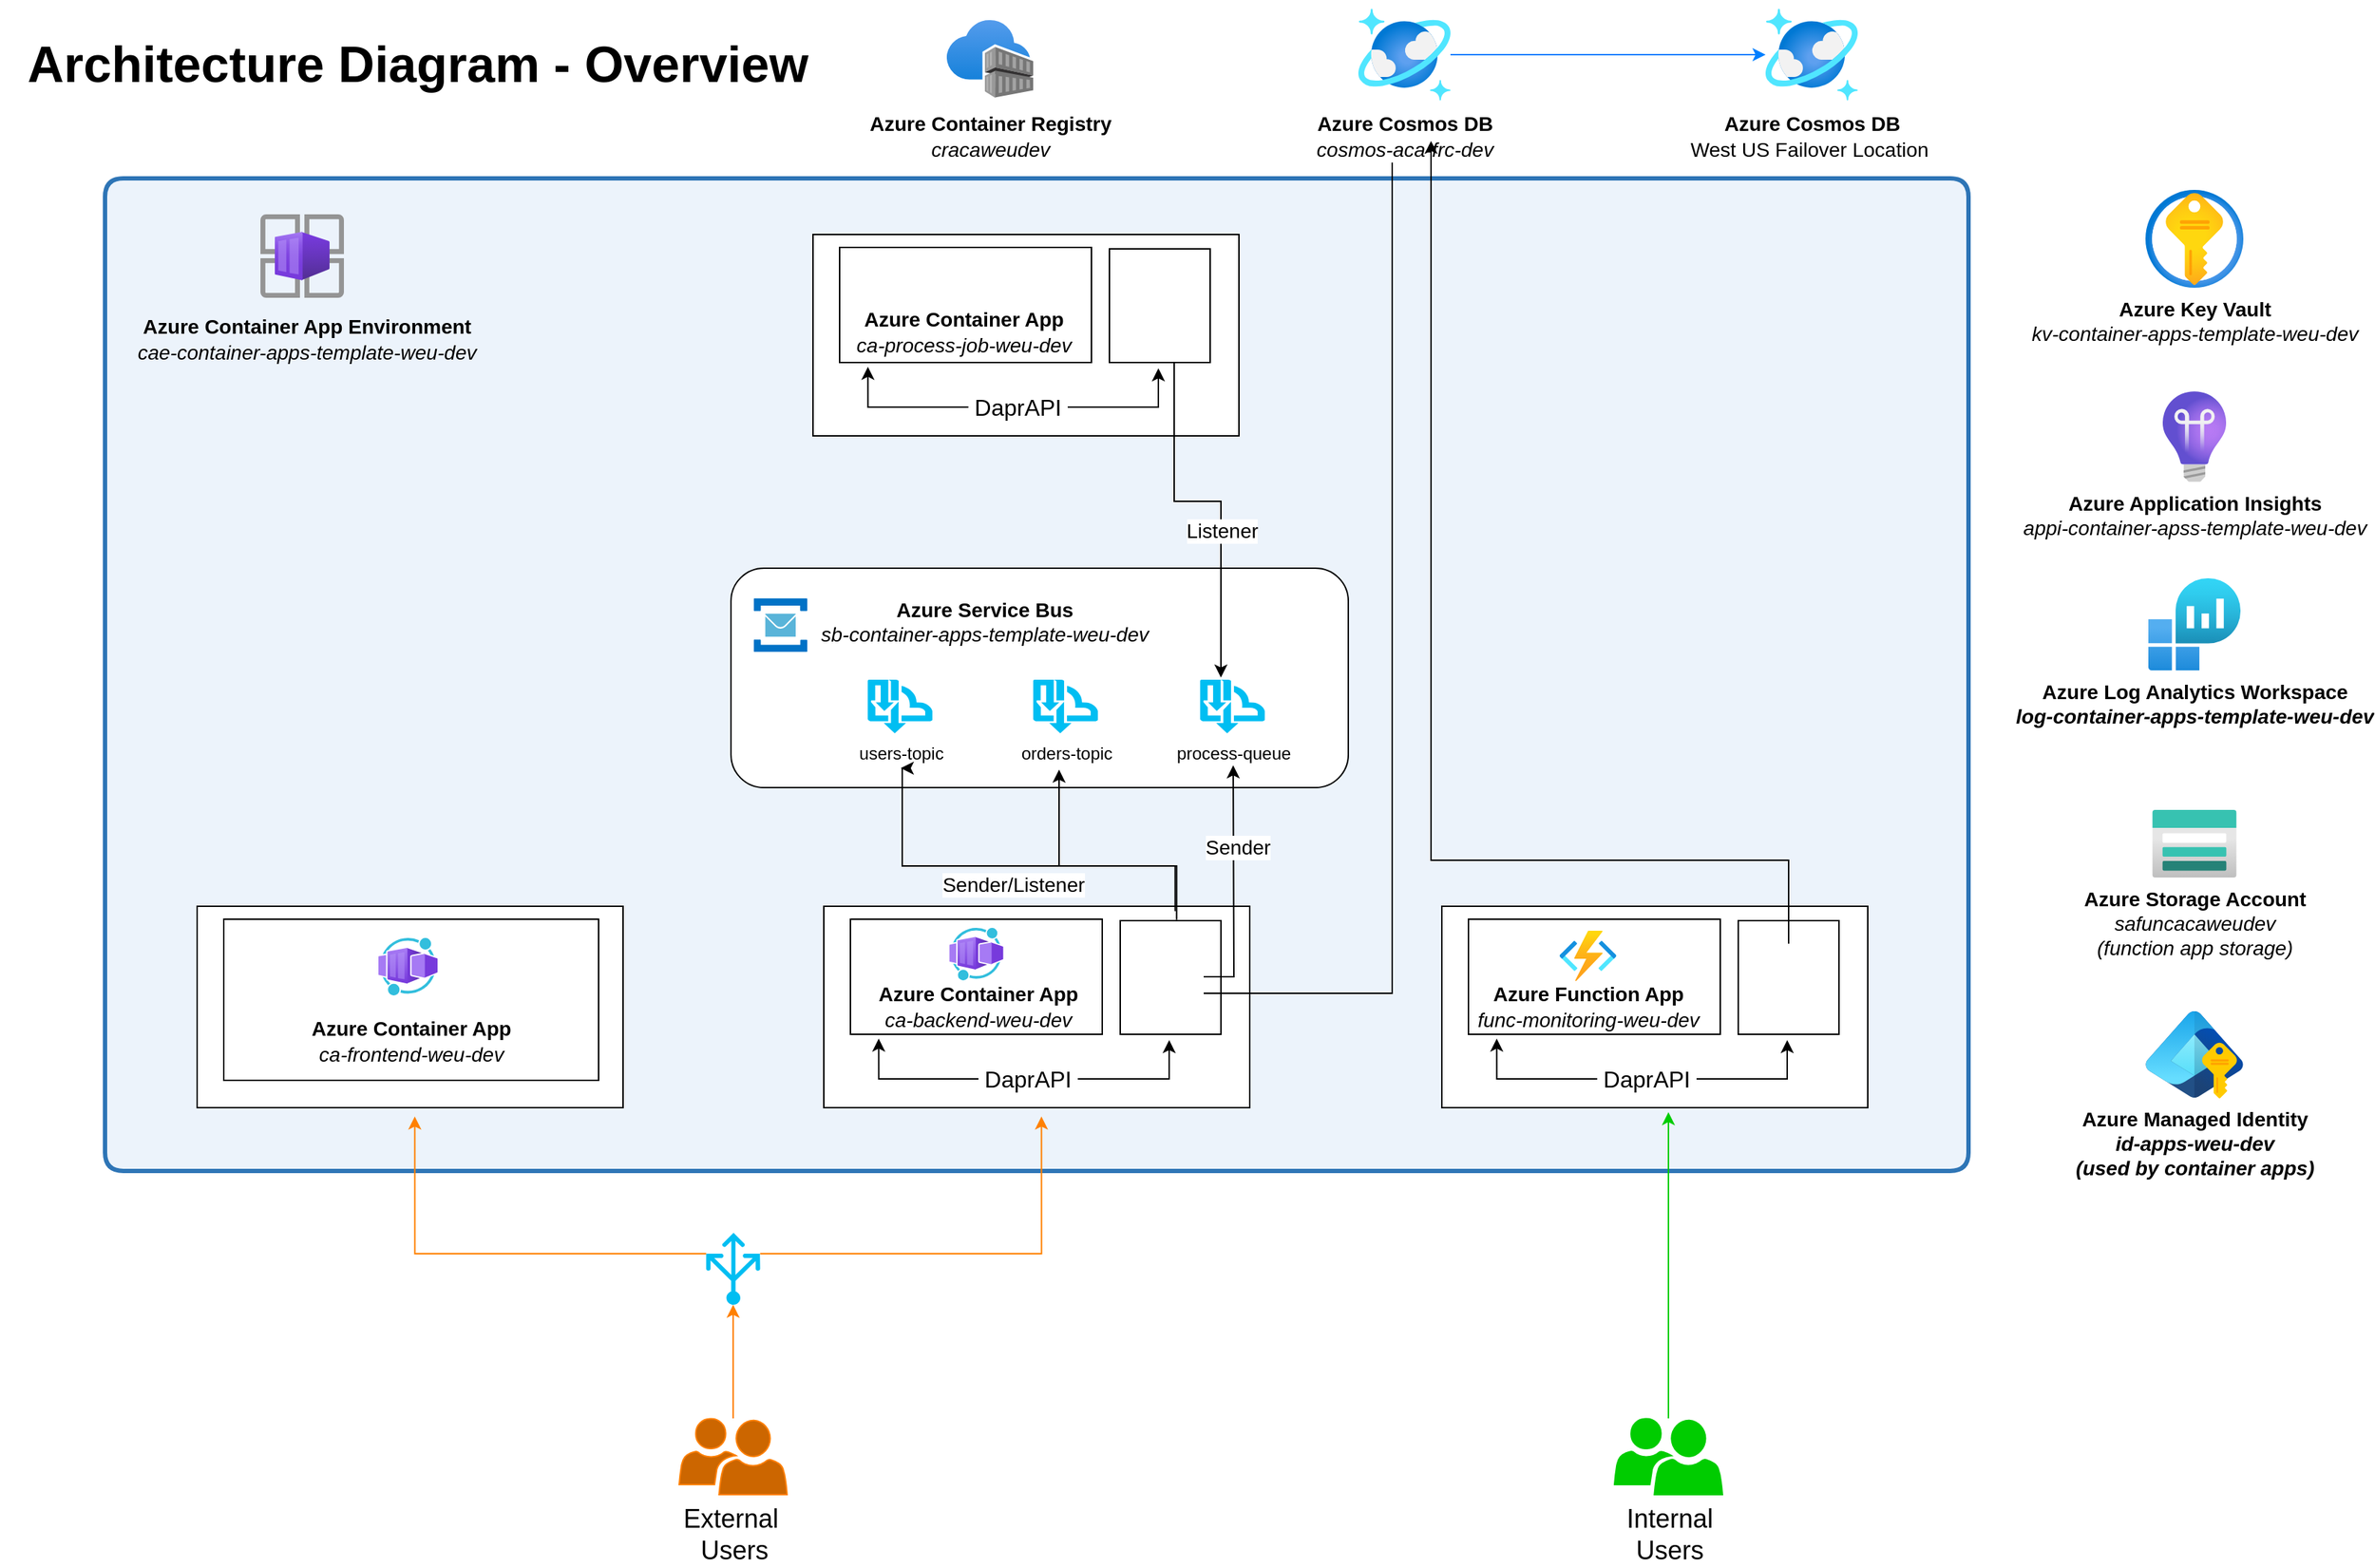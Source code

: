 <mxfile version="25.0.3">
  <diagram id="1Lgom-Fc3tGMboG9Ryg4" name="Overview - detailled">
    <mxGraphModel dx="3633" dy="2340" grid="0" gridSize="10" guides="1" tooltips="1" connect="1" arrows="1" fold="1" page="0" pageScale="1" pageWidth="2336" pageHeight="1654" math="0" shadow="0">
      <root>
        <mxCell id="0" />
        <mxCell id="1" parent="0" />
        <UserObject label="&lt;div style=&quot;font-size: 1px&quot;&gt;&lt;p style=&quot;align:left;margin-left:0;margin-right:0;margin-top:0px;margin-bottom:0px;text-indent:0;valign:bottom;direction:ltr;&quot;&gt;&lt;/p&gt;&lt;/div&gt;" tags="Arrière-plan" id="cqwywvfghNrjQBaoCvd_-3">
          <mxCell style="verticalAlign=bottom;align=left;vsdxID=1020;fillColor=#ecf3fb;gradientColor=none;shape=stencil(nZBLDsIwDAVP4y0yzoIDlHIBThARQyxCUqXhe3rSukhVFyy6s98by9KAaXpvOwbCvuR05ae44sHsgUii5yylTmBaMM05Zb7kdI9O985WknBM2OnNdqAJbT4d5cNTRpudxnp3S4/h30tb1Oo9saj7QdEgcYb+ylXwH3QluHhfh9GIupIQVOi8Xxqskdo37Rc=);strokeColor=#2e75b6;strokeWidth=3;points=[];labelBackgroundColor=none;rounded=1;html=1;whiteSpace=wrap;arcSize=17;" parent="1" vertex="1">
            <mxGeometry x="-1599" y="-1185" width="1295" height="690" as="geometry" />
          </mxCell>
        </UserObject>
        <UserObject label="" tags="Arrière-plan" id="cqwywvfghNrjQBaoCvd_-1">
          <mxCell style="vsdxID=1133;fillColor=none;gradientColor=none;strokeColor=none;points=[];labelBackgroundColor=none;rounded=0;html=1;whiteSpace=wrap;" parent="1" vertex="1">
            <mxGeometry x="-750" y="-1091" width="150" height="82" as="geometry" />
          </mxCell>
        </UserObject>
        <mxCell id="cqwywvfghNrjQBaoCvd_-6" value="" style="group" parent="1" vertex="1" connectable="0">
          <mxGeometry x="-1099.5" y="-679" width="296" height="140" as="geometry" />
        </mxCell>
        <mxCell id="cqwywvfghNrjQBaoCvd_-7" value="" style="verticalLabelPosition=bottom;verticalAlign=top;html=1;shape=mxgraph.basic.rect;fillColor2=none;strokeWidth=1;size=20;indent=5;fontSize=16;" parent="cqwywvfghNrjQBaoCvd_-6" vertex="1">
          <mxGeometry width="296" height="140" as="geometry" />
        </mxCell>
        <mxCell id="cqwywvfghNrjQBaoCvd_-8" value="" style="verticalLabelPosition=bottom;verticalAlign=top;html=1;shape=mxgraph.basic.rect;fillColor2=none;strokeWidth=1;size=20;indent=5;fontSize=16;" parent="cqwywvfghNrjQBaoCvd_-6" vertex="1">
          <mxGeometry x="206" y="10" width="70" height="79" as="geometry" />
        </mxCell>
        <mxCell id="cqwywvfghNrjQBaoCvd_-9" value="" style="verticalLabelPosition=bottom;verticalAlign=top;html=1;shape=mxgraph.basic.rect;fillColor2=none;strokeWidth=1;size=20;indent=5;fontSize=16;" parent="cqwywvfghNrjQBaoCvd_-6" vertex="1">
          <mxGeometry x="18.5" y="9" width="175" height="80" as="geometry" />
        </mxCell>
        <mxCell id="2a_0V4uSKZViWFAbpd20-46" style="edgeStyle=orthogonalEdgeStyle;rounded=0;orthogonalLoop=1;jettySize=auto;html=1;exitX=1;exitY=0.75;exitDx=0;exitDy=0;" edge="1" parent="cqwywvfghNrjQBaoCvd_-6" source="cqwywvfghNrjQBaoCvd_-10">
          <mxGeometry relative="1" as="geometry">
            <mxPoint x="395.5" y="-533" as="targetPoint" />
            <Array as="points">
              <mxPoint x="395" y="61" />
              <mxPoint x="395" y="-533" />
            </Array>
          </mxGeometry>
        </mxCell>
        <mxCell id="cqwywvfghNrjQBaoCvd_-10" value="" style="shape=image;imageAspect=0;aspect=fixed;verticalLabelPosition=bottom;verticalAlign=top;fontSize=16;image=https://ms-azuretools.gallerycdn.vsassets.io/extensions/ms-azuretools/vs-dapr/0.1.109.3/1704842308113/Microsoft.VisualStudio.Services.Icons.Default;" parent="cqwywvfghNrjQBaoCvd_-6" vertex="1">
          <mxGeometry x="218" y="26" width="46" height="46" as="geometry" />
        </mxCell>
        <mxCell id="cqwywvfghNrjQBaoCvd_-12" value="" style="aspect=fixed;html=1;points=[];align=center;image;fontSize=12;image=img/lib/azure2/other/Worker_Container_App.svg;" parent="cqwywvfghNrjQBaoCvd_-6" vertex="1">
          <mxGeometry x="87.19" y="15" width="37.61" height="36.51" as="geometry" />
        </mxCell>
        <mxCell id="cqwywvfghNrjQBaoCvd_-13" value="&amp;nbsp;DaprAPI&amp;nbsp;" style="endArrow=classic;startArrow=classic;html=1;rounded=0;fontSize=16;entryX=0.486;entryY=1.051;entryDx=0;entryDy=0;entryPerimeter=0;exitX=0.048;exitY=0.986;exitDx=0;exitDy=0;exitPerimeter=0;edgeStyle=orthogonalEdgeStyle;" parent="cqwywvfghNrjQBaoCvd_-6" target="cqwywvfghNrjQBaoCvd_-8" edge="1">
          <mxGeometry x="0.024" width="50" height="50" relative="1" as="geometry">
            <mxPoint x="38.152" y="91.996" as="sourcePoint" />
            <mxPoint x="-204" y="-210" as="targetPoint" />
            <Array as="points">
              <mxPoint x="38" y="120" />
              <mxPoint x="240" y="120" />
            </Array>
            <mxPoint as="offset" />
          </mxGeometry>
        </mxCell>
        <mxCell id="2a_0V4uSKZViWFAbpd20-51" value="&lt;div style=&quot;font-size: 15px;&quot;&gt;&lt;font style=&quot;font-size: 15px; font-family: Themed; color: rgb(70, 114, 196); direction: ltr; letter-spacing: 0px; line-height: 120%; opacity: 1;&quot;&gt;&lt;font style=&quot;color: rgb(0, 0, 0); font-family: Helvetica; font-weight: 400; text-wrap-mode: nowrap; font-size: 14px;&quot;&gt;&lt;b&gt;Azure Container App&lt;/b&gt;&lt;/font&gt;&lt;div style=&quot;color: rgb(0, 0, 0); font-family: Helvetica; font-size: 12px; font-weight: 400; text-wrap-mode: nowrap;&quot;&gt;&lt;font style=&quot;font-size: 14px;&quot;&gt;&lt;i&gt;ca-backend-weu-dev&lt;/i&gt;&lt;/font&gt;&lt;/div&gt;&lt;/font&gt;&lt;/div&gt;" style="verticalAlign=middle;align=center;vsdxID=1130;fillColor=none;gradientColor=none;shape=stencil(nZBLDoAgDERP0z3SIyjew0SURgSD+Lu9kMZoXLhwN9O+tukAlrNpJg1SzDH4QW/URgNYgZTkjA4UkwJUgGXng+6DX1zLfmoymdXo17xh5zmRJ6Q42BWCfc2oJfdAr+Yv+AP9Cb7OJ3H/2JG1HNGz/84klThPVCc=);strokeColor=none;points=[];labelBackgroundColor=none;rounded=0;html=1;whiteSpace=wrap;fontSize=15;fontStyle=1" vertex="1" parent="cqwywvfghNrjQBaoCvd_-6">
          <mxGeometry x="18.5" y="44.5" width="177.5" height="51" as="geometry" />
        </mxCell>
        <mxCell id="A72nmTWWQ776kyNYY9JP-182" value="" style="edgeStyle=orthogonalEdgeStyle;rounded=0;orthogonalLoop=1;jettySize=auto;html=1;strokeColor=#007FFF;fontSize=14;" parent="1" source="cqwywvfghNrjQBaoCvd_-14" target="A72nmTWWQ776kyNYY9JP-181" edge="1">
          <mxGeometry relative="1" as="geometry" />
        </mxCell>
        <mxCell id="cqwywvfghNrjQBaoCvd_-14" value="&lt;font style=&quot;font-size: 14px;&quot;&gt;Azure Cosmos DB&lt;/font&gt;&lt;div&gt;&lt;font style=&quot;font-size: 14px;&quot;&gt;&lt;i style=&quot;font-weight: normal;&quot;&gt;cosmos-aca-frc-dev&lt;/i&gt;&lt;/font&gt;&lt;/div&gt;" style="aspect=fixed;html=1;points=[];align=center;image;fontSize=15;image=img/lib/azure2/databases/Azure_Cosmos_DB.svg;fontColor=#000000;fontStyle=1" parent="1" vertex="1">
          <mxGeometry x="-728" y="-1303" width="64" height="64" as="geometry" />
        </mxCell>
        <mxCell id="cqwywvfghNrjQBaoCvd_-25" value="" style="group" parent="1" vertex="1" connectable="0">
          <mxGeometry x="-1535" y="-679" width="296" height="140" as="geometry" />
        </mxCell>
        <mxCell id="cqwywvfghNrjQBaoCvd_-26" value="" style="verticalLabelPosition=bottom;verticalAlign=top;html=1;shape=mxgraph.basic.rect;fillColor2=none;strokeWidth=1;size=20;indent=5;fontSize=16;" parent="cqwywvfghNrjQBaoCvd_-25" vertex="1">
          <mxGeometry width="296" height="140" as="geometry" />
        </mxCell>
        <mxCell id="cqwywvfghNrjQBaoCvd_-30" value="" style="group" parent="cqwywvfghNrjQBaoCvd_-25" vertex="1" connectable="0">
          <mxGeometry x="18.5" y="9" width="260.5" height="112" as="geometry" />
        </mxCell>
        <mxCell id="cqwywvfghNrjQBaoCvd_-31" value="" style="verticalLabelPosition=bottom;verticalAlign=top;html=1;shape=mxgraph.basic.rect;fillColor2=none;strokeWidth=1;size=20;indent=5;fontSize=16;" parent="cqwywvfghNrjQBaoCvd_-30" vertex="1">
          <mxGeometry width="260.5" height="112" as="geometry" />
        </mxCell>
        <mxCell id="cqwywvfghNrjQBaoCvd_-33" value="" style="aspect=fixed;html=1;points=[];align=center;image;fontSize=12;image=img/lib/azure2/other/Worker_Container_App.svg;" parent="cqwywvfghNrjQBaoCvd_-30" vertex="1">
          <mxGeometry x="107.501" y="13" width="41.21" height="40" as="geometry" />
        </mxCell>
        <mxCell id="2a_0V4uSKZViWFAbpd20-52" value="&lt;div style=&quot;font-size: 15px;&quot;&gt;&lt;font style=&quot;font-size: 15px; font-family: Themed; color: rgb(70, 114, 196); direction: ltr; letter-spacing: 0px; line-height: 120%; opacity: 1;&quot;&gt;&lt;font style=&quot;color: rgb(0, 0, 0); font-family: Helvetica; font-weight: 400; text-wrap-mode: nowrap; font-size: 14px;&quot;&gt;&lt;b&gt;Azure Container App&lt;/b&gt;&lt;/font&gt;&lt;div style=&quot;color: rgb(0, 0, 0); font-family: Helvetica; font-size: 12px; font-weight: 400; text-wrap-mode: nowrap;&quot;&gt;&lt;font style=&quot;font-size: 14px;&quot;&gt;&lt;i&gt;ca-frontend-weu-dev&lt;/i&gt;&lt;/font&gt;&lt;/div&gt;&lt;/font&gt;&lt;/div&gt;" style="verticalAlign=middle;align=center;vsdxID=1130;fillColor=none;gradientColor=none;shape=stencil(nZBLDoAgDERP0z3SIyjew0SURgSD+Lu9kMZoXLhwN9O+tukAlrNpJg1SzDH4QW/URgNYgZTkjA4UkwJUgGXng+6DX1zLfmoymdXo17xh5zmRJ6Q42BWCfc2oJfdAr+Yv+AP9Cb7OJ3H/2JG1HNGz/84klThPVCc=);strokeColor=none;points=[];labelBackgroundColor=none;rounded=0;html=1;whiteSpace=wrap;fontSize=15;fontStyle=1" vertex="1" parent="cqwywvfghNrjQBaoCvd_-30">
          <mxGeometry x="41.5" y="59" width="177.5" height="51" as="geometry" />
        </mxCell>
        <mxCell id="cqwywvfghNrjQBaoCvd_-55" value="" style="group;fontSize=15;fontStyle=1" parent="1" vertex="1" connectable="0">
          <mxGeometry x="-1046" y="-1291" width="124" height="101" as="geometry" />
        </mxCell>
        <mxCell id="cqwywvfghNrjQBaoCvd_-56" value="&lt;div style=&quot;&quot;&gt;&lt;font face=&quot;Helvetica&quot; style=&quot;color: rgb(0, 0, 0); direction: ltr; letter-spacing: 0px; line-height: 120%; opacity: 1; font-size: 14px;&quot;&gt;Azure Container Registry&lt;/font&gt;&lt;font style=&quot;font-size: 15px; font-family: Themed; color: rgb(70, 114, 196); direction: ltr; letter-spacing: 0px; line-height: 120%; opacity: 1;&quot;&gt;&lt;br style=&quot;font-size: 15px;&quot;&gt;&lt;/font&gt;&lt;/div&gt;&lt;div style=&quot;&quot;&gt;&lt;font face=&quot;Helvetica&quot; style=&quot;color: rgb(0, 0, 0); direction: ltr; letter-spacing: 0px; line-height: 120%; opacity: 1; font-size: 14px;&quot;&gt;&lt;i style=&quot;font-weight: normal;&quot;&gt;cracaweudev&lt;/i&gt;&lt;/font&gt;&lt;/div&gt;" style="verticalAlign=middle;align=center;vsdxID=1130;fillColor=none;gradientColor=none;shape=stencil(nZBLDoAgDERP0z3SIyjew0SURgSD+Lu9kMZoXLhwN9O+tukAlrNpJg1SzDH4QW/URgNYgZTkjA4UkwJUgGXng+6DX1zLfmoymdXo17xh5zmRJ6Q42BWCfc2oJfdAr+Yv+AP9Cb7OJ3H/2JG1HNGz/84klThPVCc=);strokeColor=none;points=[];labelBackgroundColor=none;rounded=0;html=1;whiteSpace=wrap;fontSize=15;fontStyle=1" parent="cqwywvfghNrjQBaoCvd_-55" vertex="1">
          <mxGeometry x="-43.5" y="50" width="211" height="51" as="geometry" />
        </mxCell>
        <mxCell id="2a_0V4uSKZViWFAbpd20-57" value="" style="image;aspect=fixed;html=1;points=[];align=center;fontSize=12;image=img/lib/azure2/containers/Container_Registries.svg;" vertex="1" parent="cqwywvfghNrjQBaoCvd_-55">
          <mxGeometry x="31.9" y="-4" width="60.2" height="54" as="geometry" />
        </mxCell>
        <mxCell id="cqwywvfghNrjQBaoCvd_-58" value="&lt;div&gt;&lt;font style=&quot;font-size: 14px;&quot;&gt;&lt;b&gt;Azure Application Insights&lt;/b&gt;&lt;/font&gt;&lt;/div&gt;&lt;font style=&quot;font-size: 14px;&quot;&gt;&lt;i&gt;appi-container-apss-template-weu-dev&lt;/i&gt;&lt;/font&gt;" style="aspect=fixed;html=1;points=[];align=center;image;fontSize=12;image=img/lib/azure2/devops/Application_Insights.svg;labelBackgroundColor=none;fontColor=#000000;" parent="1" vertex="1">
          <mxGeometry x="-169" y="-1037" width="44" height="63" as="geometry" />
        </mxCell>
        <mxCell id="cqwywvfghNrjQBaoCvd_-59" value="&lt;b&gt;&lt;font style=&quot;font-size: 14px;&quot;&gt;Azure Log Analytics Workspace&lt;/font&gt;&lt;/b&gt;&lt;div&gt;&lt;b&gt;&lt;font style=&quot;font-size: 14px;&quot;&gt;&lt;i&gt;log-container-apps-template-weu-dev&lt;/i&gt;&lt;/font&gt;&lt;/b&gt;&lt;/div&gt;" style="aspect=fixed;html=1;points=[];align=center;image;fontSize=12;image=img/lib/azure2/analytics/Log_Analytics_Workspaces.svg;labelBackgroundColor=none;fontColor=#000000;" parent="1" vertex="1">
          <mxGeometry x="-179" y="-907" width="64" height="64" as="geometry" />
        </mxCell>
        <mxCell id="Z7wuW3lw8WOkrXr4EB_d-4" style="rounded=0;orthogonalLoop=1;jettySize=auto;html=1;entryX=0.5;entryY=0;entryDx=0;entryDy=0;entryPerimeter=0;strokeColor=#FF8000;exitX=0.5;exitY=0;exitDx=0;exitDy=0;exitPerimeter=0;fillColor=#CC6600;" parent="1" source="0NSm3hm1O3wQ77DTg5K2-6" target="Z7wuW3lw8WOkrXr4EB_d-15" edge="1">
          <mxGeometry relative="1" as="geometry">
            <mxPoint x="-845.725" y="-323.0" as="sourcePoint" />
          </mxGeometry>
        </mxCell>
        <mxCell id="Z7wuW3lw8WOkrXr4EB_d-15" value="" style="verticalLabelPosition=bottom;html=1;verticalAlign=top;align=center;strokeColor=none;fillColor=#00BEF2;shape=mxgraph.azure.load_balancer_generic;pointerEvents=1;rotation=-180;" parent="1" vertex="1">
          <mxGeometry x="-1181.25" y="-452" width="37.5" height="50" as="geometry" />
        </mxCell>
        <mxCell id="A72nmTWWQ776kyNYY9JP-177" value="&lt;font style=&quot;font-size: 14px;&quot;&gt;&lt;b&gt;Azure Key Vault&lt;/b&gt;&lt;/font&gt;&lt;div&gt;&lt;font style=&quot;font-size: 14px;&quot;&gt;&lt;i style=&quot;&quot;&gt;kv-container-apps-template-weu-dev&lt;/i&gt;&lt;/font&gt;&lt;/div&gt;" style="aspect=fixed;html=1;points=[];align=center;image;fontSize=12;image=img/lib/azure2/security/Key_Vaults.svg;labelBackgroundColor=none;" parent="1" vertex="1">
          <mxGeometry x="-181" y="-1177" width="68" height="68" as="geometry" />
        </mxCell>
        <mxCell id="A72nmTWWQ776kyNYY9JP-181" value="&lt;font style=&quot;font-size: 14px;&quot;&gt;Azure Cosmos DB&lt;/font&gt;&lt;div&gt;&lt;font style=&quot;font-size: 14px; font-weight: normal;&quot;&gt;West US Failover Location&amp;nbsp;&lt;/font&gt;&lt;/div&gt;" style="aspect=fixed;html=1;points=[];align=center;image;fontSize=15;image=img/lib/azure2/databases/Azure_Cosmos_DB.svg;fontColor=#000000;fontStyle=1" parent="1" vertex="1">
          <mxGeometry x="-445" y="-1303" width="64" height="64" as="geometry" />
        </mxCell>
        <mxCell id="ZxQ8tFWKyaacZr_Nttia-1" value="Architecture Diagram - Overview" style="text;html=1;align=center;verticalAlign=middle;whiteSpace=wrap;rounded=0;fontSize=35;fontStyle=1" parent="1" vertex="1">
          <mxGeometry x="-1672" y="-1309" width="581" height="87" as="geometry" />
        </mxCell>
        <mxCell id="0NSm3hm1O3wQ77DTg5K2-6" value="&lt;font style=&quot;font-size: 18px;&quot;&gt;External&amp;nbsp;&lt;/font&gt;&lt;div&gt;&lt;font style=&quot;font-size: 18px;&quot;&gt;Users&lt;/font&gt;&lt;/div&gt;" style="sketch=0;pointerEvents=1;shadow=0;dashed=0;html=1;strokeColor=#FF8000;labelPosition=center;verticalLabelPosition=bottom;verticalAlign=top;align=center;fillColor=#CC6600;shape=mxgraph.mscae.intune.user_group" parent="1" vertex="1">
          <mxGeometry x="-1200" y="-323" width="75" height="53" as="geometry" />
        </mxCell>
        <mxCell id="Y0HcguP206PNq3NxiBtL-1" value="" style="group" parent="1" vertex="1" connectable="0">
          <mxGeometry x="-1107" y="-1146" width="296" height="140" as="geometry" />
        </mxCell>
        <mxCell id="Y0HcguP206PNq3NxiBtL-2" value="" style="verticalLabelPosition=bottom;verticalAlign=top;html=1;shape=mxgraph.basic.rect;fillColor2=none;strokeWidth=1;size=20;indent=5;fontSize=16;" parent="Y0HcguP206PNq3NxiBtL-1" vertex="1">
          <mxGeometry width="296" height="140" as="geometry" />
        </mxCell>
        <mxCell id="Y0HcguP206PNq3NxiBtL-3" value="" style="verticalLabelPosition=bottom;verticalAlign=top;html=1;shape=mxgraph.basic.rect;fillColor2=none;strokeWidth=1;size=20;indent=5;fontSize=16;" parent="Y0HcguP206PNq3NxiBtL-1" vertex="1">
          <mxGeometry x="206" y="10" width="70" height="79" as="geometry" />
        </mxCell>
        <mxCell id="Y0HcguP206PNq3NxiBtL-4" value="" style="verticalLabelPosition=bottom;verticalAlign=top;html=1;shape=mxgraph.basic.rect;fillColor2=none;strokeWidth=1;size=20;indent=5;fontSize=16;" parent="Y0HcguP206PNq3NxiBtL-1" vertex="1">
          <mxGeometry x="18.5" y="9" width="175" height="80" as="geometry" />
        </mxCell>
        <mxCell id="Y0HcguP206PNq3NxiBtL-5" value="" style="shape=image;imageAspect=0;aspect=fixed;verticalLabelPosition=bottom;verticalAlign=top;fontSize=16;image=https://ms-azuretools.gallerycdn.vsassets.io/extensions/ms-azuretools/vs-dapr/0.1.109.3/1704842308113/Microsoft.VisualStudio.Services.Icons.Default;" parent="Y0HcguP206PNq3NxiBtL-1" vertex="1">
          <mxGeometry x="218" y="26" width="46" height="46" as="geometry" />
        </mxCell>
        <mxCell id="Y0HcguP206PNq3NxiBtL-8" value="&amp;nbsp;DaprAPI&amp;nbsp;" style="endArrow=classic;startArrow=classic;html=1;rounded=0;fontSize=16;entryX=0.486;entryY=1.051;entryDx=0;entryDy=0;entryPerimeter=0;exitX=0.048;exitY=0.986;exitDx=0;exitDy=0;exitPerimeter=0;edgeStyle=orthogonalEdgeStyle;" parent="Y0HcguP206PNq3NxiBtL-1" target="Y0HcguP206PNq3NxiBtL-3" edge="1">
          <mxGeometry x="0.024" width="50" height="50" relative="1" as="geometry">
            <mxPoint x="38.152" y="91.996" as="sourcePoint" />
            <mxPoint x="-204" y="-210" as="targetPoint" />
            <Array as="points">
              <mxPoint x="38" y="120" />
              <mxPoint x="240" y="120" />
            </Array>
            <mxPoint as="offset" />
          </mxGeometry>
        </mxCell>
        <mxCell id="Y0HcguP206PNq3NxiBtL-13" value="" style="shape=image;imageAspect=0;aspect=fixed;verticalLabelPosition=bottom;verticalAlign=top;fontSize=15;image=https://catalogartifact.azureedge.net/publicartifacts/Microsoft.ContainerAppJobs-1.0.0/Icons/Large.png;" parent="Y0HcguP206PNq3NxiBtL-1" vertex="1">
          <mxGeometry x="81" y="10" width="49" height="49" as="geometry" />
        </mxCell>
        <mxCell id="2a_0V4uSKZViWFAbpd20-50" value="&lt;div style=&quot;font-size: 15px;&quot;&gt;&lt;font style=&quot;font-size: 15px; font-family: Themed; color: rgb(70, 114, 196); direction: ltr; letter-spacing: 0px; line-height: 120%; opacity: 1;&quot;&gt;&lt;font style=&quot;color: rgb(0, 0, 0); font-family: Helvetica; font-weight: 400; text-wrap-mode: nowrap; font-size: 14px;&quot;&gt;&lt;b&gt;Azure Container App&lt;/b&gt;&lt;/font&gt;&lt;div style=&quot;color: rgb(0, 0, 0); font-family: Helvetica; font-size: 12px; font-weight: 400; text-wrap-mode: nowrap;&quot;&gt;&lt;font style=&quot;font-size: 14px;&quot;&gt;&lt;i&gt;ca-process-job-weu-dev&lt;/i&gt;&lt;/font&gt;&lt;/div&gt;&lt;/font&gt;&lt;/div&gt;" style="verticalAlign=middle;align=center;vsdxID=1130;fillColor=none;gradientColor=none;shape=stencil(nZBLDoAgDERP0z3SIyjew0SURgSD+Lu9kMZoXLhwN9O+tukAlrNpJg1SzDH4QW/URgNYgZTkjA4UkwJUgGXng+6DX1zLfmoymdXo17xh5zmRJ6Q42BWCfc2oJfdAr+Yv+AP9Cb7OJ3H/2JG1HNGz/84klThPVCc=);strokeColor=none;points=[];labelBackgroundColor=none;rounded=0;html=1;whiteSpace=wrap;fontSize=15;fontStyle=1" vertex="1" parent="Y0HcguP206PNq3NxiBtL-1">
          <mxGeometry x="16" y="42" width="177.5" height="51" as="geometry" />
        </mxCell>
        <mxCell id="2a_0V4uSKZViWFAbpd20-11" value="" style="group" vertex="1" connectable="0" parent="1">
          <mxGeometry x="-670" y="-679" width="296" height="140" as="geometry" />
        </mxCell>
        <mxCell id="2a_0V4uSKZViWFAbpd20-3" value="" style="verticalLabelPosition=bottom;verticalAlign=top;html=1;shape=mxgraph.basic.rect;fillColor2=none;strokeWidth=1;size=20;indent=5;fontSize=16;" vertex="1" parent="2a_0V4uSKZViWFAbpd20-11">
          <mxGeometry width="296" height="140" as="geometry" />
        </mxCell>
        <mxCell id="2a_0V4uSKZViWFAbpd20-4" value="" style="verticalLabelPosition=bottom;verticalAlign=top;html=1;shape=mxgraph.basic.rect;fillColor2=none;strokeWidth=1;size=20;indent=5;fontSize=16;" vertex="1" parent="2a_0V4uSKZViWFAbpd20-11">
          <mxGeometry x="206" y="10" width="70" height="79" as="geometry" />
        </mxCell>
        <mxCell id="2a_0V4uSKZViWFAbpd20-5" value="" style="verticalLabelPosition=bottom;verticalAlign=top;html=1;shape=mxgraph.basic.rect;fillColor2=none;strokeWidth=1;size=20;indent=5;fontSize=16;" vertex="1" parent="2a_0V4uSKZViWFAbpd20-11">
          <mxGeometry x="18.5" y="9" width="175" height="80" as="geometry" />
        </mxCell>
        <mxCell id="2a_0V4uSKZViWFAbpd20-47" style="edgeStyle=orthogonalEdgeStyle;rounded=0;orthogonalLoop=1;jettySize=auto;html=1;exitX=0.5;exitY=0;exitDx=0;exitDy=0;" edge="1" parent="2a_0V4uSKZViWFAbpd20-11" source="2a_0V4uSKZViWFAbpd20-6">
          <mxGeometry relative="1" as="geometry">
            <mxPoint x="-7.502" y="-532.058" as="targetPoint" />
            <Array as="points">
              <mxPoint x="241" y="-32" />
              <mxPoint x="-7" y="-32" />
            </Array>
          </mxGeometry>
        </mxCell>
        <mxCell id="2a_0V4uSKZViWFAbpd20-6" value="" style="shape=image;imageAspect=0;aspect=fixed;verticalLabelPosition=bottom;verticalAlign=top;fontSize=16;image=https://ms-azuretools.gallerycdn.vsassets.io/extensions/ms-azuretools/vs-dapr/0.1.109.3/1704842308113/Microsoft.VisualStudio.Services.Icons.Default;" vertex="1" parent="2a_0V4uSKZViWFAbpd20-11">
          <mxGeometry x="218" y="26" width="46" height="46" as="geometry" />
        </mxCell>
        <mxCell id="2a_0V4uSKZViWFAbpd20-9" value="&amp;nbsp;DaprAPI&amp;nbsp;" style="endArrow=classic;startArrow=classic;html=1;rounded=0;fontSize=16;entryX=0.486;entryY=1.051;entryDx=0;entryDy=0;entryPerimeter=0;exitX=0.048;exitY=0.986;exitDx=0;exitDy=0;exitPerimeter=0;edgeStyle=orthogonalEdgeStyle;" edge="1" parent="2a_0V4uSKZViWFAbpd20-11" target="2a_0V4uSKZViWFAbpd20-4">
          <mxGeometry x="0.024" width="50" height="50" relative="1" as="geometry">
            <mxPoint x="38.152" y="91.996" as="sourcePoint" />
            <mxPoint x="-204" y="-210" as="targetPoint" />
            <Array as="points">
              <mxPoint x="38" y="120" />
              <mxPoint x="240" y="120" />
            </Array>
            <mxPoint as="offset" />
          </mxGeometry>
        </mxCell>
        <mxCell id="2a_0V4uSKZViWFAbpd20-10" value="" style="aspect=fixed;html=1;points=[];align=center;image;fontSize=14;image=img/lib/azure2/compute/Function_Apps.svg;labelBackgroundColor=none;" vertex="1" parent="2a_0V4uSKZViWFAbpd20-11">
          <mxGeometry x="81.7" y="17" width="39.67" height="35" as="geometry" />
        </mxCell>
        <mxCell id="2a_0V4uSKZViWFAbpd20-53" value="&lt;div style=&quot;font-size: 15px;&quot;&gt;&lt;font style=&quot;font-size: 15px; font-family: Themed; color: rgb(70, 114, 196); direction: ltr; letter-spacing: 0px; line-height: 120%; opacity: 1;&quot;&gt;&lt;font style=&quot;color: rgb(0, 0, 0); font-family: Helvetica; font-weight: 400; text-wrap-mode: nowrap; font-size: 14px;&quot;&gt;&lt;b&gt;Azure Function App&lt;/b&gt;&lt;/font&gt;&lt;div style=&quot;color: rgb(0, 0, 0); font-family: Helvetica; font-size: 12px; font-weight: 400; text-wrap-mode: nowrap;&quot;&gt;&lt;font style=&quot;font-size: 14px;&quot;&gt;&lt;i&gt;func-monitoring-weu-dev&lt;/i&gt;&lt;/font&gt;&lt;/div&gt;&lt;/font&gt;&lt;/div&gt;" style="verticalAlign=middle;align=center;vsdxID=1130;fillColor=none;gradientColor=none;shape=stencil(nZBLDoAgDERP0z3SIyjew0SURgSD+Lu9kMZoXLhwN9O+tukAlrNpJg1SzDH4QW/URgNYgZTkjA4UkwJUgGXng+6DX1zLfmoymdXo17xh5zmRJ6Q42BWCfc2oJfdAr+Yv+AP9Cb7OJ3H/2JG1HNGz/84klThPVCc=);strokeColor=none;points=[];labelBackgroundColor=none;rounded=0;html=1;whiteSpace=wrap;fontSize=15;fontStyle=1" vertex="1" parent="2a_0V4uSKZViWFAbpd20-11">
          <mxGeometry x="12.79" y="44.5" width="177.5" height="51" as="geometry" />
        </mxCell>
        <mxCell id="2a_0V4uSKZViWFAbpd20-17" style="edgeStyle=orthogonalEdgeStyle;rounded=0;orthogonalLoop=1;jettySize=auto;html=1;exitX=1;exitY=0.71;exitDx=0;exitDy=0;exitPerimeter=0;entryX=0.511;entryY=1.044;entryDx=0;entryDy=0;entryPerimeter=0;strokeColor=#FF8000;fillColor=#CC6600;" edge="1" parent="1" source="Z7wuW3lw8WOkrXr4EB_d-15" target="cqwywvfghNrjQBaoCvd_-26">
          <mxGeometry relative="1" as="geometry" />
        </mxCell>
        <mxCell id="2a_0V4uSKZViWFAbpd20-18" style="edgeStyle=orthogonalEdgeStyle;rounded=0;orthogonalLoop=1;jettySize=auto;html=1;exitX=0;exitY=0.71;exitDx=0;exitDy=0;exitPerimeter=0;entryX=0.511;entryY=1.044;entryDx=0;entryDy=0;entryPerimeter=0;strokeColor=#FF8000;fillColor=#CC6600;" edge="1" parent="1" source="Z7wuW3lw8WOkrXr4EB_d-15" target="cqwywvfghNrjQBaoCvd_-7">
          <mxGeometry relative="1" as="geometry" />
        </mxCell>
        <mxCell id="2a_0V4uSKZViWFAbpd20-19" value="&lt;span style=&quot;font-size: 18px;&quot;&gt;Internal&lt;/span&gt;&lt;div&gt;&lt;span style=&quot;font-size: 18px;&quot;&gt;Users&lt;/span&gt;&lt;/div&gt;" style="sketch=0;pointerEvents=1;shadow=0;dashed=0;html=1;strokeColor=#00CC00;labelPosition=center;verticalLabelPosition=bottom;verticalAlign=top;align=center;fillColor=#00CC00;shape=mxgraph.mscae.intune.user_group" vertex="1" parent="1">
          <mxGeometry x="-550" y="-323" width="75" height="53" as="geometry" />
        </mxCell>
        <mxCell id="2a_0V4uSKZViWFAbpd20-20" style="edgeStyle=orthogonalEdgeStyle;rounded=0;orthogonalLoop=1;jettySize=auto;html=1;entryX=0.532;entryY=1.022;entryDx=0;entryDy=0;entryPerimeter=0;strokeColor=#00CC00;fillColor=#00CC00;" edge="1" parent="1" source="2a_0V4uSKZViWFAbpd20-19" target="2a_0V4uSKZViWFAbpd20-3">
          <mxGeometry relative="1" as="geometry" />
        </mxCell>
        <mxCell id="2a_0V4uSKZViWFAbpd20-36" value="" style="group" vertex="1" connectable="0" parent="1">
          <mxGeometry x="-1164" y="-914" width="429" height="152.5" as="geometry" />
        </mxCell>
        <mxCell id="2a_0V4uSKZViWFAbpd20-29" value="" style="rounded=1;whiteSpace=wrap;html=1;" vertex="1" parent="2a_0V4uSKZViWFAbpd20-36">
          <mxGeometry width="429" height="152.5" as="geometry" />
        </mxCell>
        <mxCell id="A72nmTWWQ776kyNYY9JP-169" value="users-topic" style="verticalLabelPosition=bottom;html=1;verticalAlign=top;align=center;strokeColor=none;fillColor=#00BEF2;shape=mxgraph.azure.service_bus_topics_and_subscriptions;pointerEvents=1;" parent="2a_0V4uSKZViWFAbpd20-36" vertex="1">
          <mxGeometry x="95" y="77.496" width="45" height="37.273" as="geometry" />
        </mxCell>
        <mxCell id="A72nmTWWQ776kyNYY9JP-170" value="orders-topic" style="verticalLabelPosition=bottom;html=1;verticalAlign=top;align=center;strokeColor=none;fillColor=#00BEF2;shape=mxgraph.azure.service_bus_topics_and_subscriptions;pointerEvents=1;" parent="2a_0V4uSKZViWFAbpd20-36" vertex="1">
          <mxGeometry x="210" y="77.499" width="45" height="37.273" as="geometry" />
        </mxCell>
        <mxCell id="VJydPPaM6gwBkUBu_rKZ-1" value="" style="image;sketch=0;aspect=fixed;html=1;points=[];align=center;fontSize=12;image=img/lib/mscae/Service_Bus.svg;" parent="2a_0V4uSKZViWFAbpd20-36" vertex="1">
          <mxGeometry x="15.75" y="21" width="37.273" height="37.273" as="geometry" />
        </mxCell>
        <mxCell id="2a_0V4uSKZViWFAbpd20-23" value="process-queue" style="verticalLabelPosition=bottom;html=1;verticalAlign=top;align=center;strokeColor=none;fillColor=#00BEF2;shape=mxgraph.azure.service_bus_topics_and_subscriptions;pointerEvents=1;" vertex="1" parent="2a_0V4uSKZViWFAbpd20-36">
          <mxGeometry x="326" y="77.499" width="45" height="37.273" as="geometry" />
        </mxCell>
        <UserObject label="&lt;div style=&quot;&quot;&gt;&lt;p style=&quot;margin: 0px; text-indent: 0px; direction: ltr;&quot;&gt;&lt;font style=&quot;font-family: &amp;quot;Segoe UI&amp;quot;; color: rgb(0, 0, 0); direction: ltr; letter-spacing: 0px; line-height: 120%; opacity: 1;&quot;&gt;&lt;font style=&quot;text-wrap-mode: nowrap; font-family: Helvetica;&quot;&gt;&lt;b&gt;Azure Service Bus&lt;/b&gt;&lt;/font&gt;&lt;/font&gt;&lt;/p&gt;&lt;div style=&quot;text-wrap-mode: nowrap; font-size: 12px;&quot;&gt;&lt;font style=&quot;font-size: 14px;&quot;&gt;&lt;i&gt;sb-container-apps-template-weu-dev&lt;/i&gt;&lt;/font&gt;&lt;/div&gt;&lt;/div&gt;" tags="Arrière-plan" id="2a_0V4uSKZViWFAbpd20-33">
          <mxCell style="verticalAlign=middle;align=center;vsdxID=1039;fillColor=none;gradientColor=none;shape=stencil(nZBLDoAgDERP0z3SIyjew0SURgSD+Lu9kMZoXLhwN9O+tukAlrNpJg1SzDH4QW/URgNYgZTkjA4UkwJUgGXng+6DX1zLfmoymdXo17xh5zmRJ6Q42BWCfc2oJfdAr+Yv+AP9Cb7OJ3H/2JG1HNGz/84klThPVCc=);strokeColor=none;points=[];labelBackgroundColor=none;rounded=0;html=1;whiteSpace=wrap;fontSize=14;" vertex="1" parent="2a_0V4uSKZViWFAbpd20-36">
            <mxGeometry x="13" y="18.5" width="327" height="37.37" as="geometry" />
          </mxCell>
        </UserObject>
        <mxCell id="2a_0V4uSKZViWFAbpd20-38" style="edgeStyle=orthogonalEdgeStyle;rounded=0;orthogonalLoop=1;jettySize=auto;html=1;entryX=0.45;entryY=0;entryDx=0;entryDy=0;entryPerimeter=0;exitX=0.725;exitY=1.019;exitDx=0;exitDy=0;exitPerimeter=0;" edge="1" parent="1">
          <mxGeometry relative="1" as="geometry">
            <mxPoint x="-856.02" y="-1056.999" as="sourcePoint" />
            <mxPoint x="-823.52" y="-838.001" as="targetPoint" />
            <Array as="points">
              <mxPoint x="-855.77" y="-960.5" />
              <mxPoint x="-823.77" y="-960.5" />
            </Array>
          </mxGeometry>
        </mxCell>
        <mxCell id="2a_0V4uSKZViWFAbpd20-41" value="&lt;font style=&quot;font-size: 14px;&quot;&gt;Listener&lt;/font&gt;" style="edgeLabel;html=1;align=center;verticalAlign=middle;resizable=0;points=[];" vertex="1" connectable="0" parent="2a_0V4uSKZViWFAbpd20-38">
          <mxGeometry x="-0.564" y="1" relative="1" as="geometry">
            <mxPoint x="32" y="62" as="offset" />
          </mxGeometry>
        </mxCell>
        <mxCell id="2a_0V4uSKZViWFAbpd20-40" style="edgeStyle=orthogonalEdgeStyle;rounded=0;orthogonalLoop=1;jettySize=auto;html=1;" edge="1" parent="1" source="cqwywvfghNrjQBaoCvd_-10">
          <mxGeometry relative="1" as="geometry">
            <mxPoint x="-815" y="-777" as="targetPoint" />
          </mxGeometry>
        </mxCell>
        <mxCell id="2a_0V4uSKZViWFAbpd20-42" value="&lt;font style=&quot;font-size: 14px;&quot;&gt;Sender&lt;/font&gt;" style="edgeLabel;html=1;align=center;verticalAlign=middle;resizable=0;points=[];" vertex="1" connectable="0" parent="2a_0V4uSKZViWFAbpd20-40">
          <mxGeometry x="0.323" y="-3" relative="1" as="geometry">
            <mxPoint as="offset" />
          </mxGeometry>
        </mxCell>
        <mxCell id="2a_0V4uSKZViWFAbpd20-43" style="edgeStyle=orthogonalEdgeStyle;rounded=0;orthogonalLoop=1;jettySize=auto;html=1;exitX=0.56;exitY=-0.008;exitDx=0;exitDy=0;exitPerimeter=0;" edge="1" parent="1" source="cqwywvfghNrjQBaoCvd_-8">
          <mxGeometry relative="1" as="geometry">
            <mxPoint x="-855" y="-674" as="sourcePoint" />
            <mxPoint x="-1046" y="-775" as="targetPoint" />
            <Array as="points">
              <mxPoint x="-854" y="-707" />
              <mxPoint x="-1045" y="-707" />
              <mxPoint x="-1045" y="-775" />
            </Array>
          </mxGeometry>
        </mxCell>
        <mxCell id="2a_0V4uSKZViWFAbpd20-44" style="edgeStyle=orthogonalEdgeStyle;rounded=0;orthogonalLoop=1;jettySize=auto;html=1;exitX=0.546;exitY=0.017;exitDx=0;exitDy=0;exitPerimeter=0;" edge="1" parent="1">
          <mxGeometry relative="1" as="geometry">
            <mxPoint x="-855.28" y="-675.657" as="sourcePoint" />
            <mxPoint x="-936" y="-774" as="targetPoint" />
            <Array as="points">
              <mxPoint x="-855" y="-707" />
              <mxPoint x="-936" y="-707" />
            </Array>
          </mxGeometry>
        </mxCell>
        <mxCell id="2a_0V4uSKZViWFAbpd20-45" value="&lt;font style=&quot;font-size: 14px;&quot;&gt;Sender/Listener&lt;/font&gt;" style="edgeLabel;html=1;align=center;verticalAlign=middle;resizable=0;points=[];" vertex="1" connectable="0" parent="2a_0V4uSKZViWFAbpd20-44">
          <mxGeometry x="-0.377" y="7" relative="1" as="geometry">
            <mxPoint x="-88" y="6" as="offset" />
          </mxGeometry>
        </mxCell>
        <mxCell id="2a_0V4uSKZViWFAbpd20-49" value="" style="group" vertex="1" connectable="0" parent="1">
          <mxGeometry x="-1579" y="-1132" width="241" height="84" as="geometry" />
        </mxCell>
        <mxCell id="2a_0V4uSKZViWFAbpd20-48" value="&lt;div style=&quot;font-size: 15px;&quot;&gt;&lt;font style=&quot;font-size: 15px; font-family: Themed; color: rgb(70, 114, 196); direction: ltr; letter-spacing: 0px; line-height: 120%; opacity: 1;&quot;&gt;&lt;font style=&quot;color: rgb(0, 0, 0); font-family: Helvetica; font-weight: 400; text-wrap-mode: nowrap; font-size: 14px;&quot;&gt;&lt;b&gt;Azure Container App Environment&lt;/b&gt;&lt;/font&gt;&lt;div style=&quot;color: rgb(0, 0, 0); font-family: Helvetica; font-size: 12px; font-weight: 400; text-wrap-mode: nowrap;&quot;&gt;&lt;font style=&quot;font-size: 14px;&quot;&gt;&lt;i&gt;cae-container-apps-template-weu-dev&lt;/i&gt;&lt;/font&gt;&lt;/div&gt;&lt;/font&gt;&lt;/div&gt;" style="verticalAlign=middle;align=center;vsdxID=1130;fillColor=none;gradientColor=none;shape=stencil(nZBLDoAgDERP0z3SIyjew0SURgSD+Lu9kMZoXLhwN9O+tukAlrNpJg1SzDH4QW/URgNYgZTkjA4UkwJUgGXng+6DX1zLfmoymdXo17xh5zmRJ6Q42BWCfc2oJfdAr+Yv+AP9Cb7OJ3H/2JG1HNGz/84klThPVCc=);strokeColor=none;points=[];labelBackgroundColor=none;rounded=0;html=1;whiteSpace=wrap;fontSize=15;fontStyle=1" vertex="1" parent="2a_0V4uSKZViWFAbpd20-49">
          <mxGeometry y="33" width="241" height="51" as="geometry" />
        </mxCell>
        <mxCell id="2a_0V4uSKZViWFAbpd20-56" value="&lt;font style=&quot;font-size: 14px;&quot;&gt;&lt;b&gt;Azure Storage Account&lt;/b&gt;&lt;/font&gt;&lt;div&gt;&lt;span style=&quot;font-size: 14px;&quot;&gt;&lt;i&gt;safuncacaweudev&lt;/i&gt;&lt;br&gt;&lt;/span&gt;&lt;div&gt;&lt;font style=&quot;font-size: 14px;&quot;&gt;&lt;i&gt;(function app storage)&lt;/i&gt;&lt;/font&gt;&lt;/div&gt;&lt;/div&gt;" style="image;aspect=fixed;html=1;points=[];align=center;fontSize=12;image=img/lib/azure2/storage/Storage_Accounts.svg;" vertex="1" parent="1">
          <mxGeometry x="-176.37" y="-746" width="58.75" height="47" as="geometry" />
        </mxCell>
        <mxCell id="cqwywvfghNrjQBaoCvd_-46" value="" style="aspect=fixed;html=1;points=[];align=center;image;fontSize=12;image=img/lib/azure2/other/Container_App_Environments.svg;" parent="1" vertex="1">
          <mxGeometry x="-1491" y="-1160" width="58" height="58" as="geometry" />
        </mxCell>
        <mxCell id="2a_0V4uSKZViWFAbpd20-58" value="&lt;b&gt;&lt;font style=&quot;font-size: 14px;&quot;&gt;Azure Managed Identity&lt;/font&gt;&lt;/b&gt;&lt;div&gt;&lt;b&gt;&lt;font style=&quot;font-size: 14px;&quot;&gt;&lt;i&gt;id-apps-weu-dev&lt;/i&gt;&lt;/font&gt;&lt;/b&gt;&lt;/div&gt;&lt;div&gt;&lt;b&gt;&lt;font style=&quot;font-size: 14px;&quot;&gt;&lt;i&gt;(used by container apps)&lt;/i&gt;&lt;/font&gt;&lt;/b&gt;&lt;/div&gt;" style="image;aspect=fixed;html=1;points=[];align=center;fontSize=12;image=img/lib/azure2/identity/Entra_Managed_Identities.svg;" vertex="1" parent="1">
          <mxGeometry x="-181" y="-606" width="68" height="60.44" as="geometry" />
        </mxCell>
      </root>
    </mxGraphModel>
  </diagram>
</mxfile>
